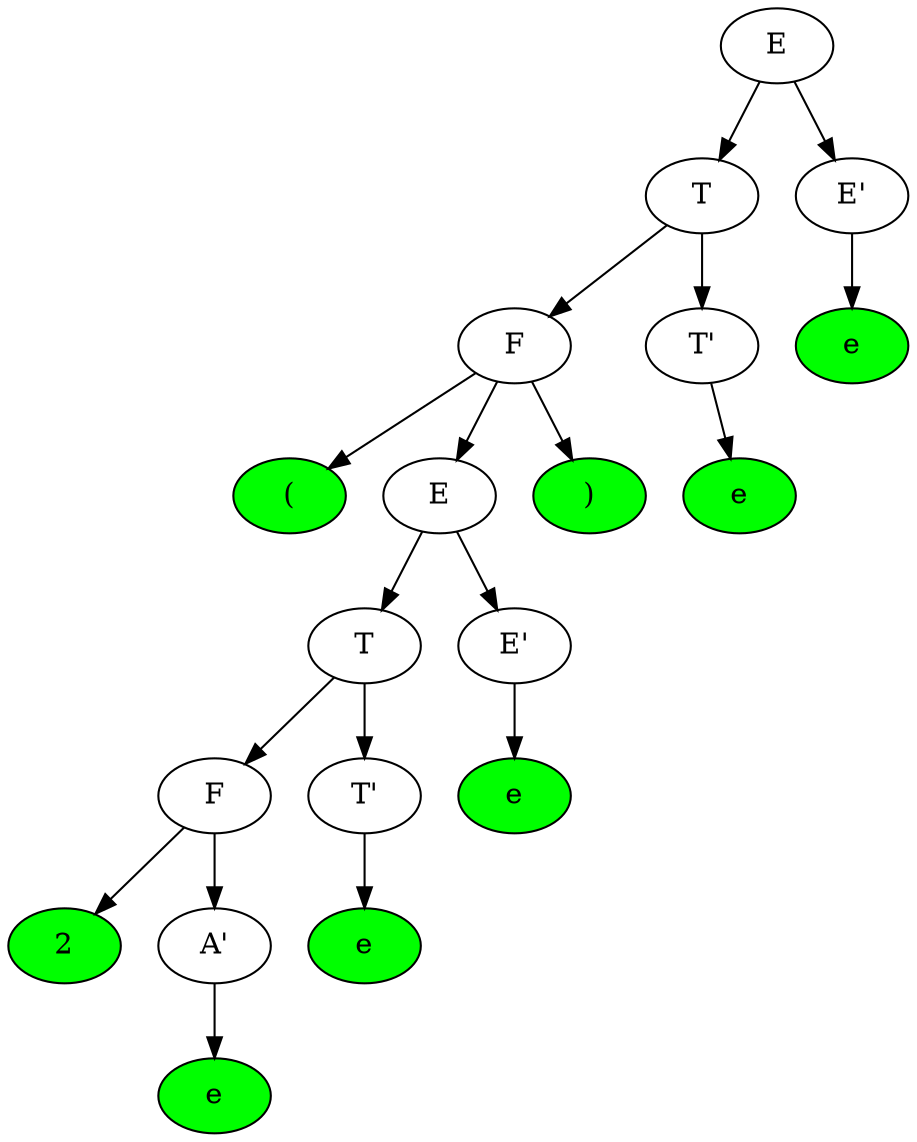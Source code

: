digraph parseTree {
	ordering=out;
	a_0 [label="E"];
	a_1 [label="T"];
	a_2 [label="F"];
	a_3 [label="("; style=filled; fillcolor=green;];
	a_4 [label="E"];
	a_5 [label="T"];
	a_6 [label="F"];
	a_7 [label="2"; style=filled; fillcolor=green;];
	a_8 [label="A'"];
	a_9 [label="e"; style=filled; fillcolor=green;];
	a_8 -> a_9
	a_6 -> a_7
	a_6 -> a_8
	a_10 [label="T'"];
	a_11 [label="e"; style=filled; fillcolor=green;];
	a_10 -> a_11
	a_5 -> a_6
	a_5 -> a_10
	a_12 [label="E'"];
	a_13 [label="e"; style=filled; fillcolor=green;];
	a_12 -> a_13
	a_4 -> a_5
	a_4 -> a_12
	a_14 [label=")"; style=filled; fillcolor=green;];
	a_2 -> a_3
	a_2 -> a_4
	a_2 -> a_14
	a_15 [label="T'"];
	a_16 [label="e"; style=filled; fillcolor=green;];
	a_15 -> a_16
	a_1 -> a_2
	a_1 -> a_15
	a_17 [label="E'"];
	a_18 [label="e"; style=filled; fillcolor=green;];
	a_17 -> a_18
	a_0 -> a_1
	a_0 -> a_17
}
